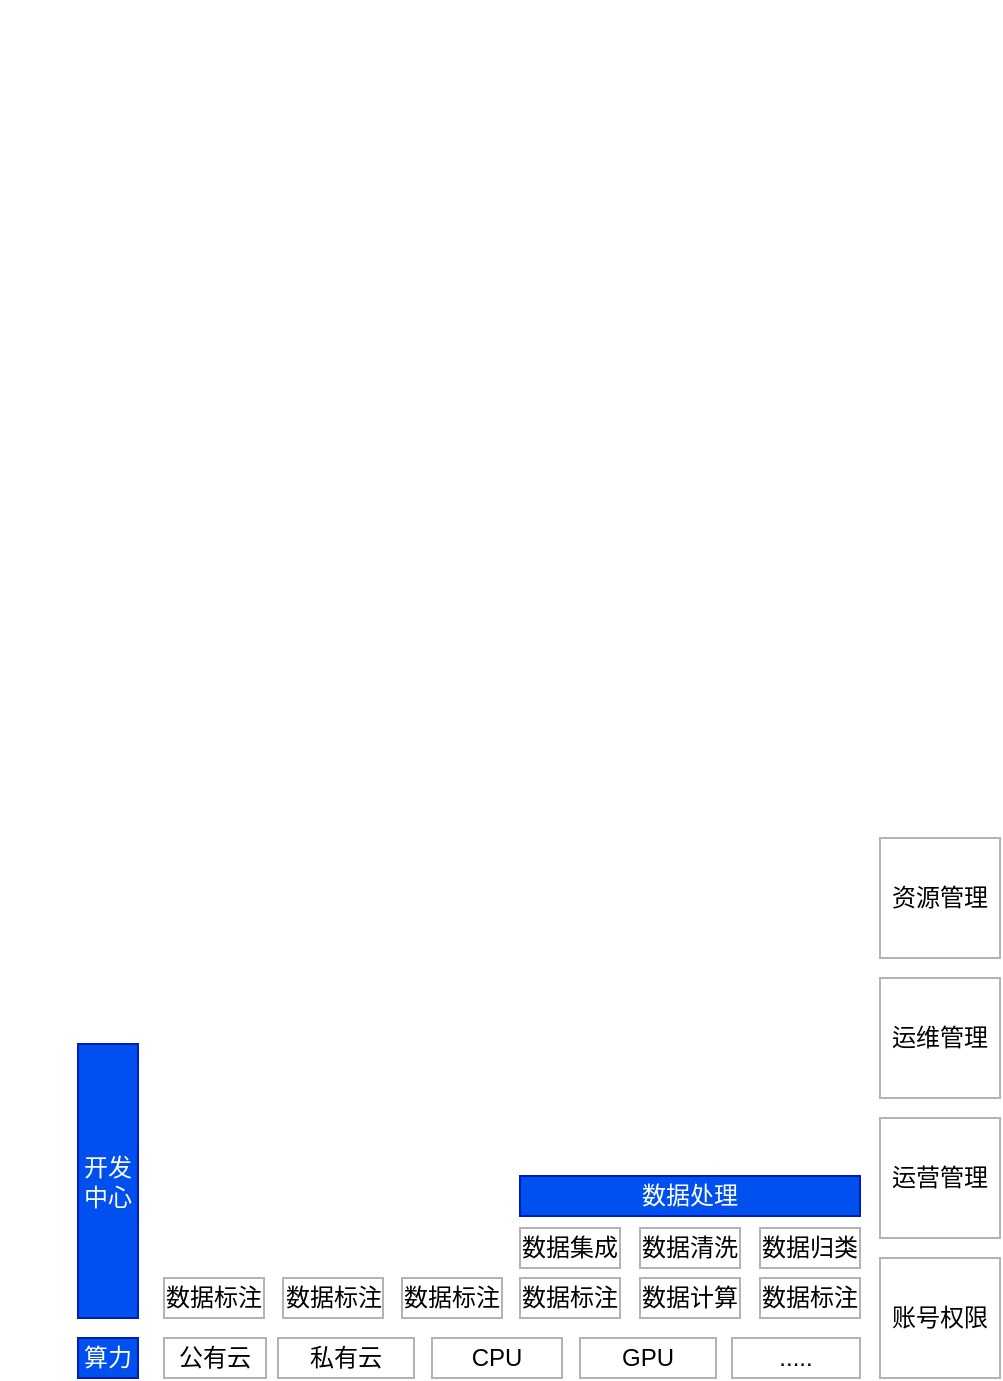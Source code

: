 <mxfile version="14.9.6" type="github">
  <diagram id="Ht1M8jgEwFfnCIfOTk4-" name="Page-1">
    <mxGraphModel dx="1505" dy="455" grid="1" gridSize="10" guides="1" tooltips="1" connect="1" arrows="1" fold="1" page="1" pageScale="1" pageWidth="827" pageHeight="1169" math="0" shadow="0">
      <root>
        <mxCell id="0" />
        <mxCell id="1" parent="0" />
        <mxCell id="sR6iaG6ek7NB8Ki9UmXm-1" value="" style="shape=image;verticalLabelPosition=bottom;labelBackgroundColor=#ffffff;verticalAlign=top;aspect=fixed;imageAspect=0;image=https://bce.bdstatic.com/p3m/common-service/uploads/AI%E4%B8%AD%E5%8F%B0-%E6%9E%B6%E6%9E%84%E5%9B%BE_edd81eb.png;" vertex="1" parent="1">
          <mxGeometry x="-580" y="350" width="498.21" height="320.96" as="geometry" />
        </mxCell>
        <mxCell id="sR6iaG6ek7NB8Ki9UmXm-3" value="公有云" style="rounded=0;whiteSpace=wrap;html=1;strokeColor=#B3B3B3;" vertex="1" parent="1">
          <mxGeometry x="-498" y="1019" width="51" height="20" as="geometry" />
        </mxCell>
        <mxCell id="sR6iaG6ek7NB8Ki9UmXm-4" value="私有云" style="rounded=0;whiteSpace=wrap;html=1;strokeColor=#B3B3B3;" vertex="1" parent="1">
          <mxGeometry x="-441" y="1019" width="68" height="20" as="geometry" />
        </mxCell>
        <mxCell id="sR6iaG6ek7NB8Ki9UmXm-5" value="CPU" style="rounded=0;whiteSpace=wrap;html=1;strokeColor=#B3B3B3;" vertex="1" parent="1">
          <mxGeometry x="-364" y="1019" width="65" height="20" as="geometry" />
        </mxCell>
        <mxCell id="sR6iaG6ek7NB8Ki9UmXm-6" value="GPU" style="rounded=0;whiteSpace=wrap;html=1;strokeColor=#B3B3B3;" vertex="1" parent="1">
          <mxGeometry x="-290" y="1019" width="68" height="20" as="geometry" />
        </mxCell>
        <mxCell id="sR6iaG6ek7NB8Ki9UmXm-7" value="&lt;div&gt;&lt;span&gt;.....&lt;/span&gt;&lt;/div&gt;" style="rounded=0;whiteSpace=wrap;html=1;align=center;strokeColor=#B3B3B3;" vertex="1" parent="1">
          <mxGeometry x="-214" y="1019" width="64" height="20" as="geometry" />
        </mxCell>
        <mxCell id="sR6iaG6ek7NB8Ki9UmXm-8" value="算力" style="rounded=0;whiteSpace=wrap;html=1;fillColor=#0050ef;strokeColor=#001DBC;fontColor=#ffffff;" vertex="1" parent="1">
          <mxGeometry x="-541" y="1019" width="30" height="20" as="geometry" />
        </mxCell>
        <mxCell id="sR6iaG6ek7NB8Ki9UmXm-9" value="账号权限" style="whiteSpace=wrap;html=1;aspect=fixed;strokeColor=#B3B3B3;" vertex="1" parent="1">
          <mxGeometry x="-140" y="979" width="60" height="60" as="geometry" />
        </mxCell>
        <mxCell id="sR6iaG6ek7NB8Ki9UmXm-11" value="运营管理" style="whiteSpace=wrap;html=1;aspect=fixed;strokeColor=#B3B3B3;" vertex="1" parent="1">
          <mxGeometry x="-140" y="909" width="60" height="60" as="geometry" />
        </mxCell>
        <mxCell id="sR6iaG6ek7NB8Ki9UmXm-14" value="数据集成" style="rounded=0;whiteSpace=wrap;html=1;strokeColor=#B3B3B3;" vertex="1" parent="1">
          <mxGeometry x="-320" y="964" width="50" height="20" as="geometry" />
        </mxCell>
        <mxCell id="sR6iaG6ek7NB8Ki9UmXm-15" value="数据清洗" style="rounded=0;whiteSpace=wrap;html=1;strokeColor=#B3B3B3;" vertex="1" parent="1">
          <mxGeometry x="-260" y="964" width="50" height="20" as="geometry" />
        </mxCell>
        <mxCell id="sR6iaG6ek7NB8Ki9UmXm-16" value="数据归类" style="rounded=0;whiteSpace=wrap;html=1;strokeColor=#B3B3B3;" vertex="1" parent="1">
          <mxGeometry x="-200" y="964" width="50" height="20" as="geometry" />
        </mxCell>
        <mxCell id="sR6iaG6ek7NB8Ki9UmXm-17" value="数据标注" style="rounded=0;whiteSpace=wrap;html=1;strokeColor=#B3B3B3;" vertex="1" parent="1">
          <mxGeometry x="-320" y="989" width="50" height="20" as="geometry" />
        </mxCell>
        <mxCell id="sR6iaG6ek7NB8Ki9UmXm-18" value="数据计算" style="rounded=0;whiteSpace=wrap;html=1;strokeColor=#B3B3B3;" vertex="1" parent="1">
          <mxGeometry x="-260" y="989" width="50" height="20" as="geometry" />
        </mxCell>
        <mxCell id="sR6iaG6ek7NB8Ki9UmXm-19" value="数据标注" style="rounded=0;whiteSpace=wrap;html=1;strokeColor=#B3B3B3;" vertex="1" parent="1">
          <mxGeometry x="-200" y="989" width="50" height="20" as="geometry" />
        </mxCell>
        <mxCell id="sR6iaG6ek7NB8Ki9UmXm-21" value="运维管理" style="whiteSpace=wrap;html=1;aspect=fixed;strokeColor=#B3B3B3;" vertex="1" parent="1">
          <mxGeometry x="-140" y="839" width="60" height="60" as="geometry" />
        </mxCell>
        <mxCell id="sR6iaG6ek7NB8Ki9UmXm-22" value="资源管理" style="whiteSpace=wrap;html=1;aspect=fixed;strokeColor=#B3B3B3;" vertex="1" parent="1">
          <mxGeometry x="-140" y="769" width="60" height="60" as="geometry" />
        </mxCell>
        <mxCell id="sR6iaG6ek7NB8Ki9UmXm-24" value="数据处理" style="rounded=0;whiteSpace=wrap;html=1;strokeColor=#001DBC;fillColor=#0050ef;fontColor=#ffffff;" vertex="1" parent="1">
          <mxGeometry x="-320" y="938" width="170" height="20" as="geometry" />
        </mxCell>
        <mxCell id="sR6iaG6ek7NB8Ki9UmXm-25" value="数据标注" style="rounded=0;whiteSpace=wrap;html=1;strokeColor=#B3B3B3;" vertex="1" parent="1">
          <mxGeometry x="-498" y="989" width="50" height="20" as="geometry" />
        </mxCell>
        <mxCell id="sR6iaG6ek7NB8Ki9UmXm-26" value="数据标注" style="rounded=0;whiteSpace=wrap;html=1;strokeColor=#B3B3B3;" vertex="1" parent="1">
          <mxGeometry x="-438.5" y="989" width="50" height="20" as="geometry" />
        </mxCell>
        <mxCell id="sR6iaG6ek7NB8Ki9UmXm-27" value="数据标注" style="rounded=0;whiteSpace=wrap;html=1;strokeColor=#B3B3B3;" vertex="1" parent="1">
          <mxGeometry x="-379" y="989" width="50" height="20" as="geometry" />
        </mxCell>
        <mxCell id="sR6iaG6ek7NB8Ki9UmXm-28" value="开发中心" style="rounded=0;whiteSpace=wrap;html=1;fillColor=#0050ef;strokeColor=#001DBC;fontColor=#ffffff;" vertex="1" parent="1">
          <mxGeometry x="-541" y="872" width="30" height="137" as="geometry" />
        </mxCell>
      </root>
    </mxGraphModel>
  </diagram>
</mxfile>
